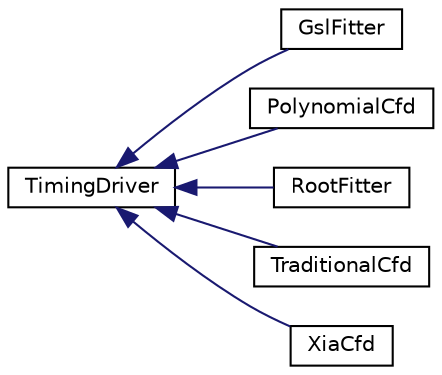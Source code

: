 digraph "Graphical Class Hierarchy"
{
  edge [fontname="Helvetica",fontsize="10",labelfontname="Helvetica",labelfontsize="10"];
  node [fontname="Helvetica",fontsize="10",shape=record];
  rankdir="LR";
  Node1 [label="TimingDriver",height=0.2,width=0.4,color="black", fillcolor="white", style="filled",URL="$dd/d06/class_timing_driver.html",tooltip="An abstract class that will be used to handle timing. "];
  Node1 -> Node2 [dir="back",color="midnightblue",fontsize="10",style="solid",fontname="Helvetica"];
  Node2 [label="GslFitter",height=0.2,width=0.4,color="black", fillcolor="white", style="filled",URL="$dc/d06/class_gsl_fitter.html"];
  Node1 -> Node3 [dir="back",color="midnightblue",fontsize="10",style="solid",fontname="Helvetica"];
  Node3 [label="PolynomialCfd",height=0.2,width=0.4,color="black", fillcolor="white", style="filled",URL="$de/d2b/class_polynomial_cfd.html"];
  Node1 -> Node4 [dir="back",color="midnightblue",fontsize="10",style="solid",fontname="Helvetica"];
  Node4 [label="RootFitter",height=0.2,width=0.4,color="black", fillcolor="white", style="filled",URL="$d1/dac/class_root_fitter.html"];
  Node1 -> Node5 [dir="back",color="midnightblue",fontsize="10",style="solid",fontname="Helvetica"];
  Node5 [label="TraditionalCfd",height=0.2,width=0.4,color="black", fillcolor="white", style="filled",URL="$d4/d35/class_traditional_cfd.html"];
  Node1 -> Node6 [dir="back",color="midnightblue",fontsize="10",style="solid",fontname="Helvetica"];
  Node6 [label="XiaCfd",height=0.2,width=0.4,color="black", fillcolor="white", style="filled",URL="$db/d57/class_xia_cfd.html"];
}
